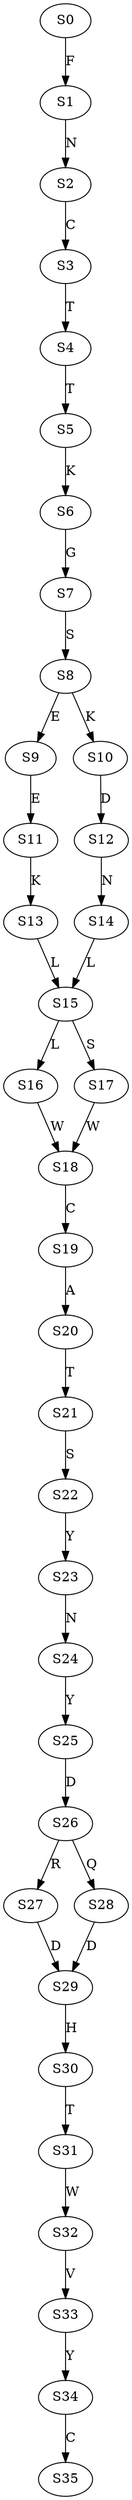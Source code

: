 strict digraph  {
	S0 -> S1 [ label = F ];
	S1 -> S2 [ label = N ];
	S2 -> S3 [ label = C ];
	S3 -> S4 [ label = T ];
	S4 -> S5 [ label = T ];
	S5 -> S6 [ label = K ];
	S6 -> S7 [ label = G ];
	S7 -> S8 [ label = S ];
	S8 -> S9 [ label = E ];
	S8 -> S10 [ label = K ];
	S9 -> S11 [ label = E ];
	S10 -> S12 [ label = D ];
	S11 -> S13 [ label = K ];
	S12 -> S14 [ label = N ];
	S13 -> S15 [ label = L ];
	S14 -> S15 [ label = L ];
	S15 -> S16 [ label = L ];
	S15 -> S17 [ label = S ];
	S16 -> S18 [ label = W ];
	S17 -> S18 [ label = W ];
	S18 -> S19 [ label = C ];
	S19 -> S20 [ label = A ];
	S20 -> S21 [ label = T ];
	S21 -> S22 [ label = S ];
	S22 -> S23 [ label = Y ];
	S23 -> S24 [ label = N ];
	S24 -> S25 [ label = Y ];
	S25 -> S26 [ label = D ];
	S26 -> S27 [ label = R ];
	S26 -> S28 [ label = Q ];
	S27 -> S29 [ label = D ];
	S28 -> S29 [ label = D ];
	S29 -> S30 [ label = H ];
	S30 -> S31 [ label = T ];
	S31 -> S32 [ label = W ];
	S32 -> S33 [ label = V ];
	S33 -> S34 [ label = Y ];
	S34 -> S35 [ label = C ];
}
